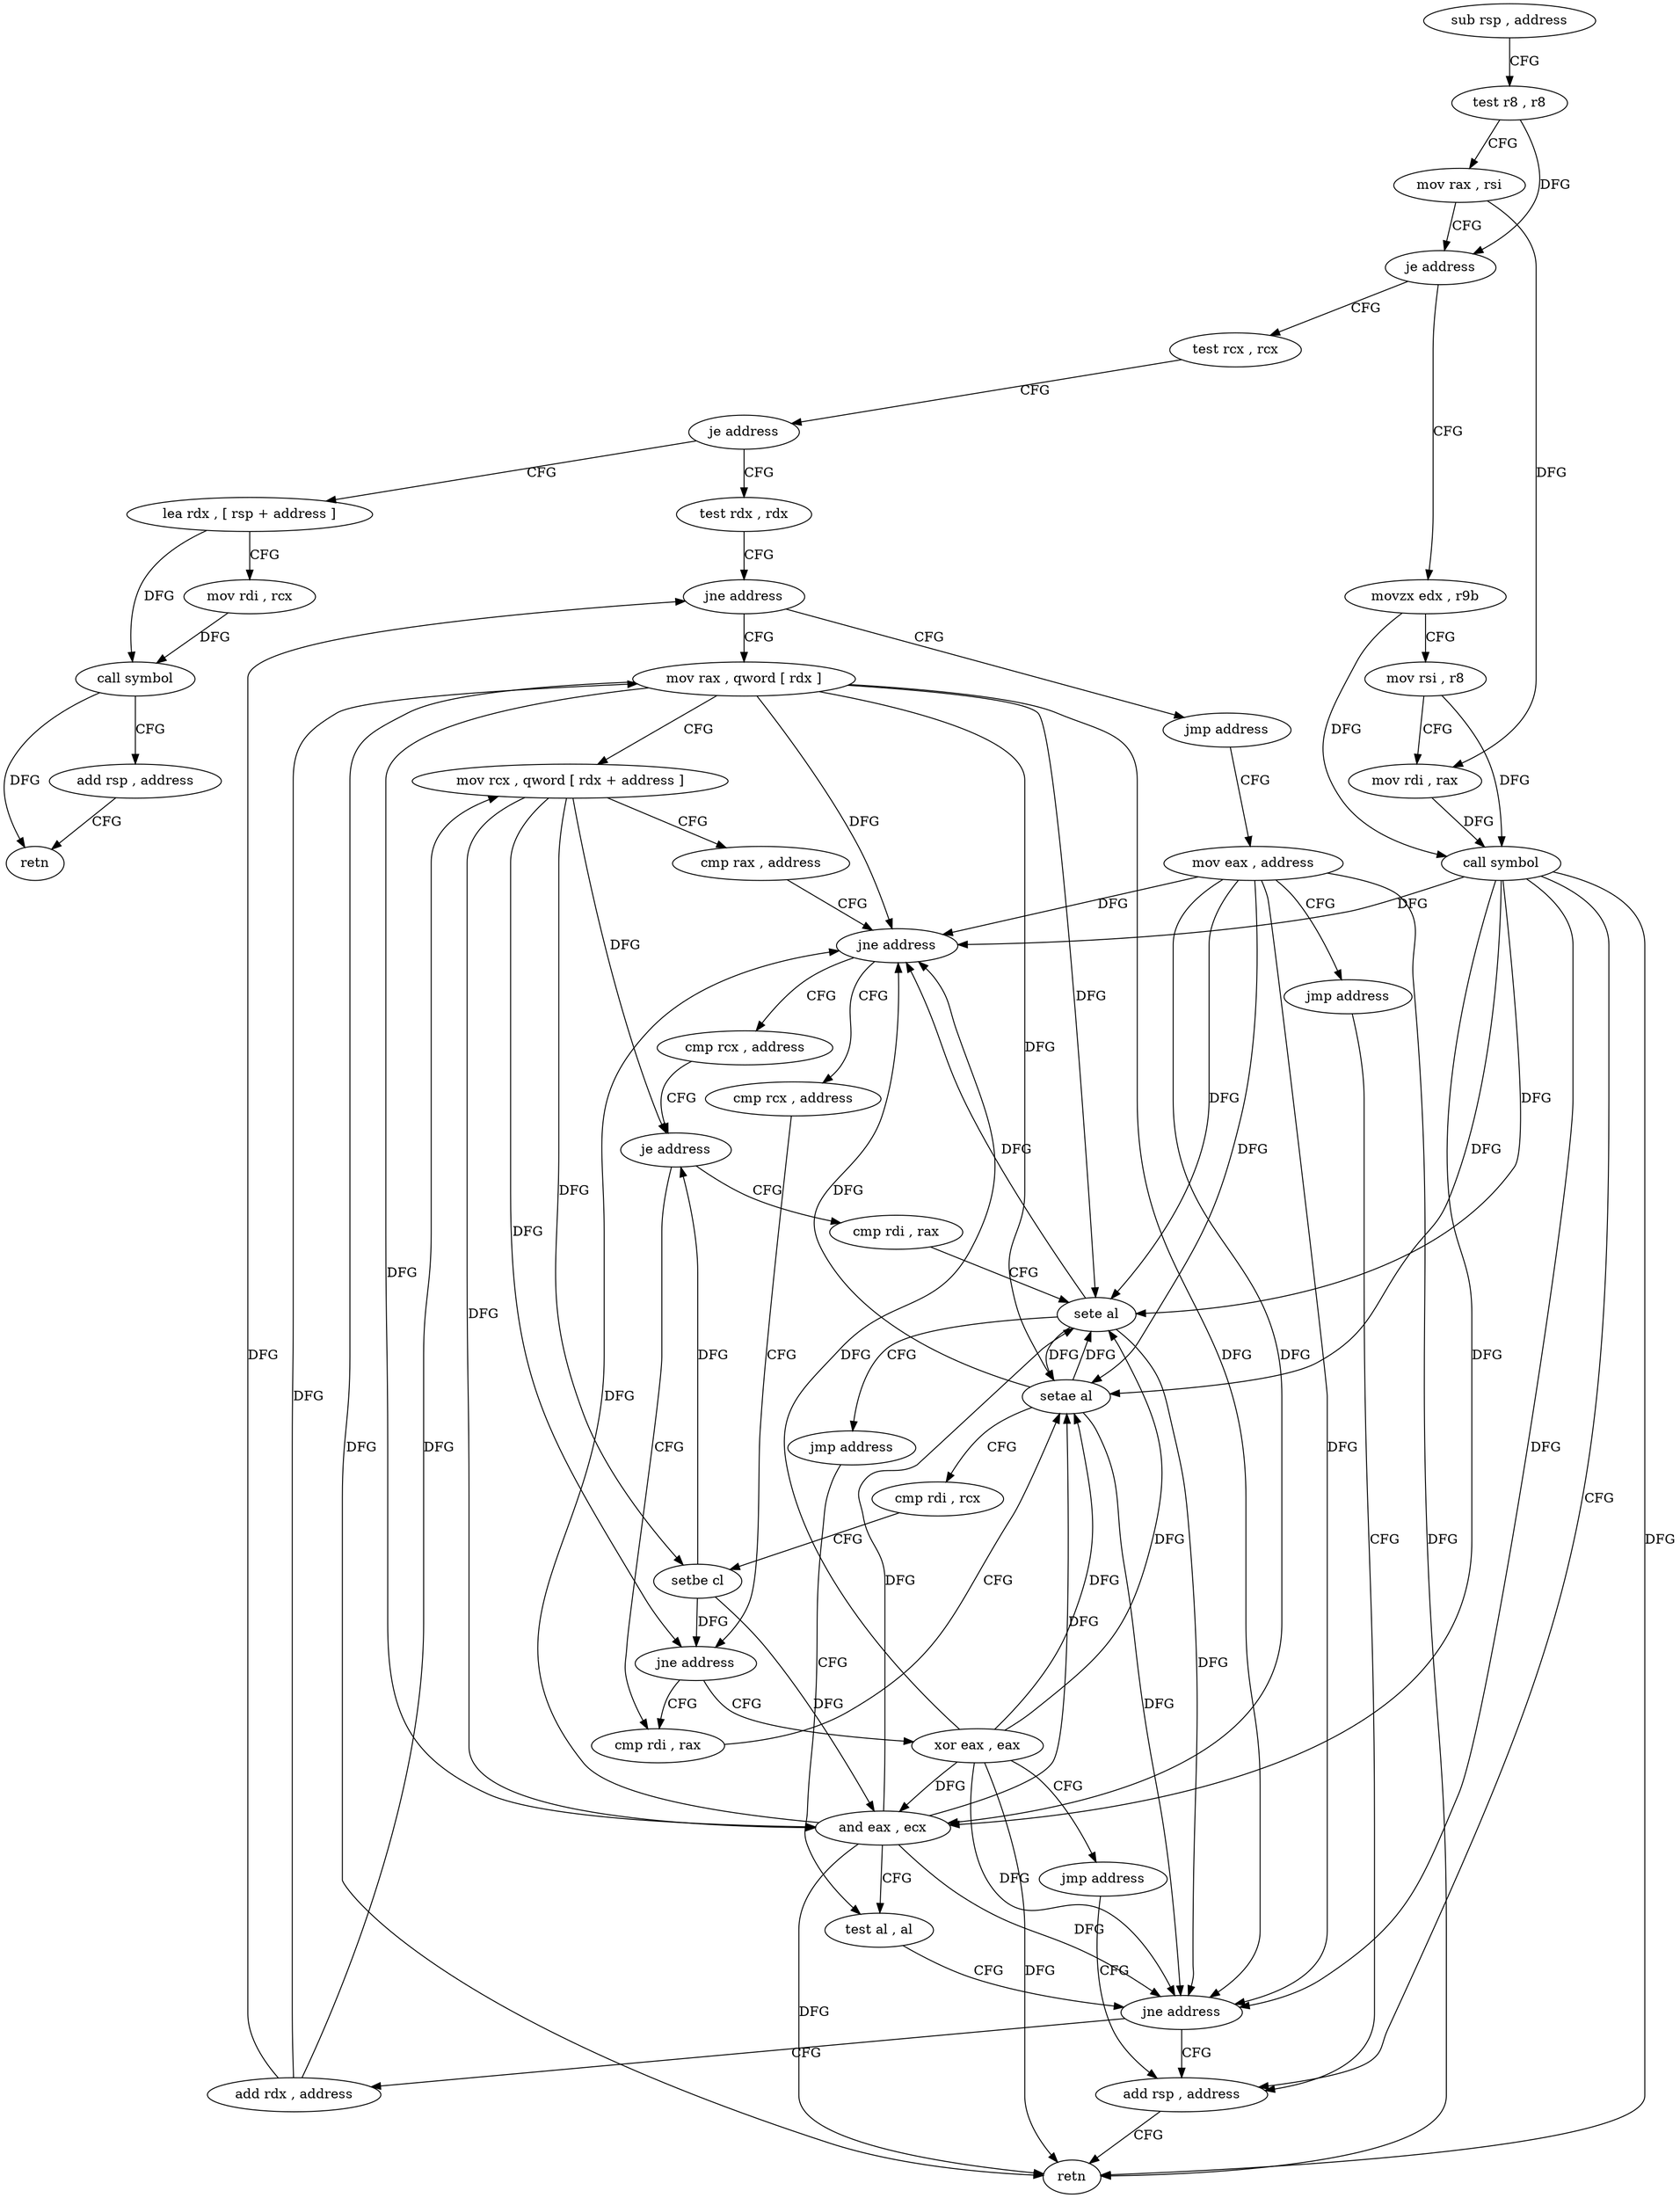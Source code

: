 digraph "func" {
"97504" [label = "sub rsp , address" ]
"97508" [label = "test r8 , r8" ]
"97511" [label = "mov rax , rsi" ]
"97514" [label = "je address" ]
"97536" [label = "test rcx , rcx" ]
"97516" [label = "movzx edx , r9b" ]
"97539" [label = "je address" ]
"97568" [label = "test rdx , rdx" ]
"97541" [label = "lea rdx , [ rsp + address ]" ]
"97520" [label = "mov rsi , r8" ]
"97523" [label = "mov rdi , rax" ]
"97526" [label = "call symbol" ]
"97531" [label = "add rsp , address" ]
"97571" [label = "jne address" ]
"97612" [label = "mov rax , qword [ rdx ]" ]
"97573" [label = "jmp address" ]
"97546" [label = "mov rdi , rcx" ]
"97549" [label = "call symbol" ]
"97554" [label = "add rsp , address" ]
"97558" [label = "retn" ]
"97615" [label = "mov rcx , qword [ rdx + address ]" ]
"97619" [label = "cmp rax , address" ]
"97623" [label = "jne address" ]
"97584" [label = "cmp rcx , address" ]
"97625" [label = "cmp rcx , address" ]
"97648" [label = "mov eax , address" ]
"97588" [label = "je address" ]
"97640" [label = "cmp rdi , rax" ]
"97590" [label = "cmp rdi , rax" ]
"97629" [label = "jne address" ]
"97631" [label = "xor eax , eax" ]
"97653" [label = "jmp address" ]
"97643" [label = "sete al" ]
"97646" [label = "jmp address" ]
"97604" [label = "test al , al" ]
"97593" [label = "setae al" ]
"97596" [label = "cmp rdi , rcx" ]
"97599" [label = "setbe cl" ]
"97602" [label = "and eax , ecx" ]
"97633" [label = "jmp address" ]
"97535" [label = "retn" ]
"97606" [label = "jne address" ]
"97608" [label = "add rdx , address" ]
"97504" -> "97508" [ label = "CFG" ]
"97508" -> "97511" [ label = "CFG" ]
"97508" -> "97514" [ label = "DFG" ]
"97511" -> "97514" [ label = "CFG" ]
"97511" -> "97523" [ label = "DFG" ]
"97514" -> "97536" [ label = "CFG" ]
"97514" -> "97516" [ label = "CFG" ]
"97536" -> "97539" [ label = "CFG" ]
"97516" -> "97520" [ label = "CFG" ]
"97516" -> "97526" [ label = "DFG" ]
"97539" -> "97568" [ label = "CFG" ]
"97539" -> "97541" [ label = "CFG" ]
"97568" -> "97571" [ label = "CFG" ]
"97541" -> "97546" [ label = "CFG" ]
"97541" -> "97549" [ label = "DFG" ]
"97520" -> "97523" [ label = "CFG" ]
"97520" -> "97526" [ label = "DFG" ]
"97523" -> "97526" [ label = "DFG" ]
"97526" -> "97531" [ label = "CFG" ]
"97526" -> "97535" [ label = "DFG" ]
"97526" -> "97623" [ label = "DFG" ]
"97526" -> "97643" [ label = "DFG" ]
"97526" -> "97593" [ label = "DFG" ]
"97526" -> "97602" [ label = "DFG" ]
"97526" -> "97606" [ label = "DFG" ]
"97531" -> "97535" [ label = "CFG" ]
"97571" -> "97612" [ label = "CFG" ]
"97571" -> "97573" [ label = "CFG" ]
"97612" -> "97615" [ label = "CFG" ]
"97612" -> "97535" [ label = "DFG" ]
"97612" -> "97623" [ label = "DFG" ]
"97612" -> "97643" [ label = "DFG" ]
"97612" -> "97593" [ label = "DFG" ]
"97612" -> "97602" [ label = "DFG" ]
"97612" -> "97606" [ label = "DFG" ]
"97573" -> "97648" [ label = "CFG" ]
"97546" -> "97549" [ label = "DFG" ]
"97549" -> "97554" [ label = "CFG" ]
"97549" -> "97558" [ label = "DFG" ]
"97554" -> "97558" [ label = "CFG" ]
"97615" -> "97619" [ label = "CFG" ]
"97615" -> "97588" [ label = "DFG" ]
"97615" -> "97629" [ label = "DFG" ]
"97615" -> "97599" [ label = "DFG" ]
"97615" -> "97602" [ label = "DFG" ]
"97619" -> "97623" [ label = "CFG" ]
"97623" -> "97584" [ label = "CFG" ]
"97623" -> "97625" [ label = "CFG" ]
"97584" -> "97588" [ label = "CFG" ]
"97625" -> "97629" [ label = "CFG" ]
"97648" -> "97653" [ label = "CFG" ]
"97648" -> "97623" [ label = "DFG" ]
"97648" -> "97535" [ label = "DFG" ]
"97648" -> "97643" [ label = "DFG" ]
"97648" -> "97593" [ label = "DFG" ]
"97648" -> "97602" [ label = "DFG" ]
"97648" -> "97606" [ label = "DFG" ]
"97588" -> "97640" [ label = "CFG" ]
"97588" -> "97590" [ label = "CFG" ]
"97640" -> "97643" [ label = "CFG" ]
"97590" -> "97593" [ label = "CFG" ]
"97629" -> "97590" [ label = "CFG" ]
"97629" -> "97631" [ label = "CFG" ]
"97631" -> "97633" [ label = "CFG" ]
"97631" -> "97623" [ label = "DFG" ]
"97631" -> "97643" [ label = "DFG" ]
"97631" -> "97593" [ label = "DFG" ]
"97631" -> "97535" [ label = "DFG" ]
"97631" -> "97602" [ label = "DFG" ]
"97631" -> "97606" [ label = "DFG" ]
"97653" -> "97531" [ label = "CFG" ]
"97643" -> "97646" [ label = "CFG" ]
"97643" -> "97623" [ label = "DFG" ]
"97643" -> "97593" [ label = "DFG" ]
"97643" -> "97606" [ label = "DFG" ]
"97646" -> "97604" [ label = "CFG" ]
"97604" -> "97606" [ label = "CFG" ]
"97593" -> "97596" [ label = "CFG" ]
"97593" -> "97623" [ label = "DFG" ]
"97593" -> "97643" [ label = "DFG" ]
"97593" -> "97606" [ label = "DFG" ]
"97596" -> "97599" [ label = "CFG" ]
"97599" -> "97602" [ label = "DFG" ]
"97599" -> "97588" [ label = "DFG" ]
"97599" -> "97629" [ label = "DFG" ]
"97602" -> "97604" [ label = "CFG" ]
"97602" -> "97623" [ label = "DFG" ]
"97602" -> "97643" [ label = "DFG" ]
"97602" -> "97593" [ label = "DFG" ]
"97602" -> "97535" [ label = "DFG" ]
"97602" -> "97606" [ label = "DFG" ]
"97633" -> "97531" [ label = "CFG" ]
"97606" -> "97531" [ label = "CFG" ]
"97606" -> "97608" [ label = "CFG" ]
"97608" -> "97612" [ label = "DFG" ]
"97608" -> "97571" [ label = "DFG" ]
"97608" -> "97615" [ label = "DFG" ]
}
